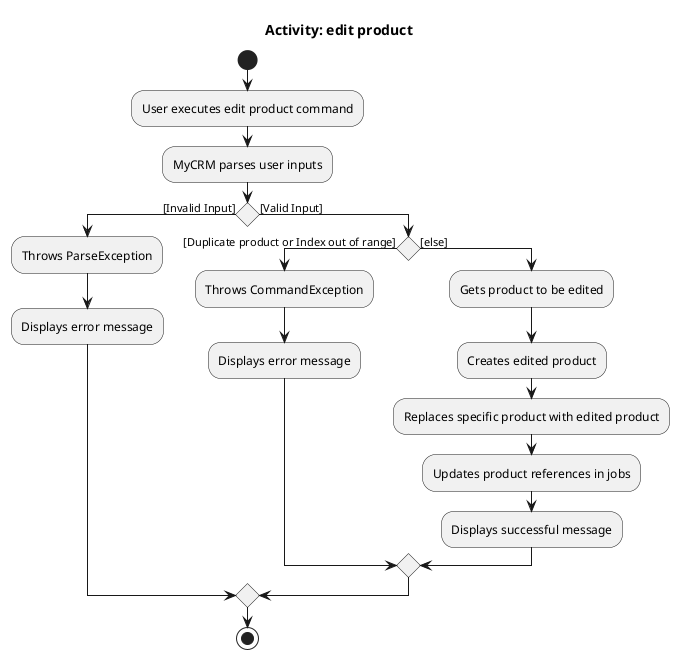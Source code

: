 @startuml
start
title Activity: edit product
:User executes edit product command;
:MyCRM parses user inputs;
if () then ([Invalid Input])
    :Throws ParseException;
    :Displays error message;
else ([Valid Input])
if () then ([Duplicate product or Index out of range])
    :Throws CommandException;
    :Displays error message;
else ([else])
    :Gets product to be edited;
    :Creates edited product;
    :Replaces specific product with edited product;
    :Updates product references in jobs;
    :Displays successful message;
endif
endif
stop
@enduml
